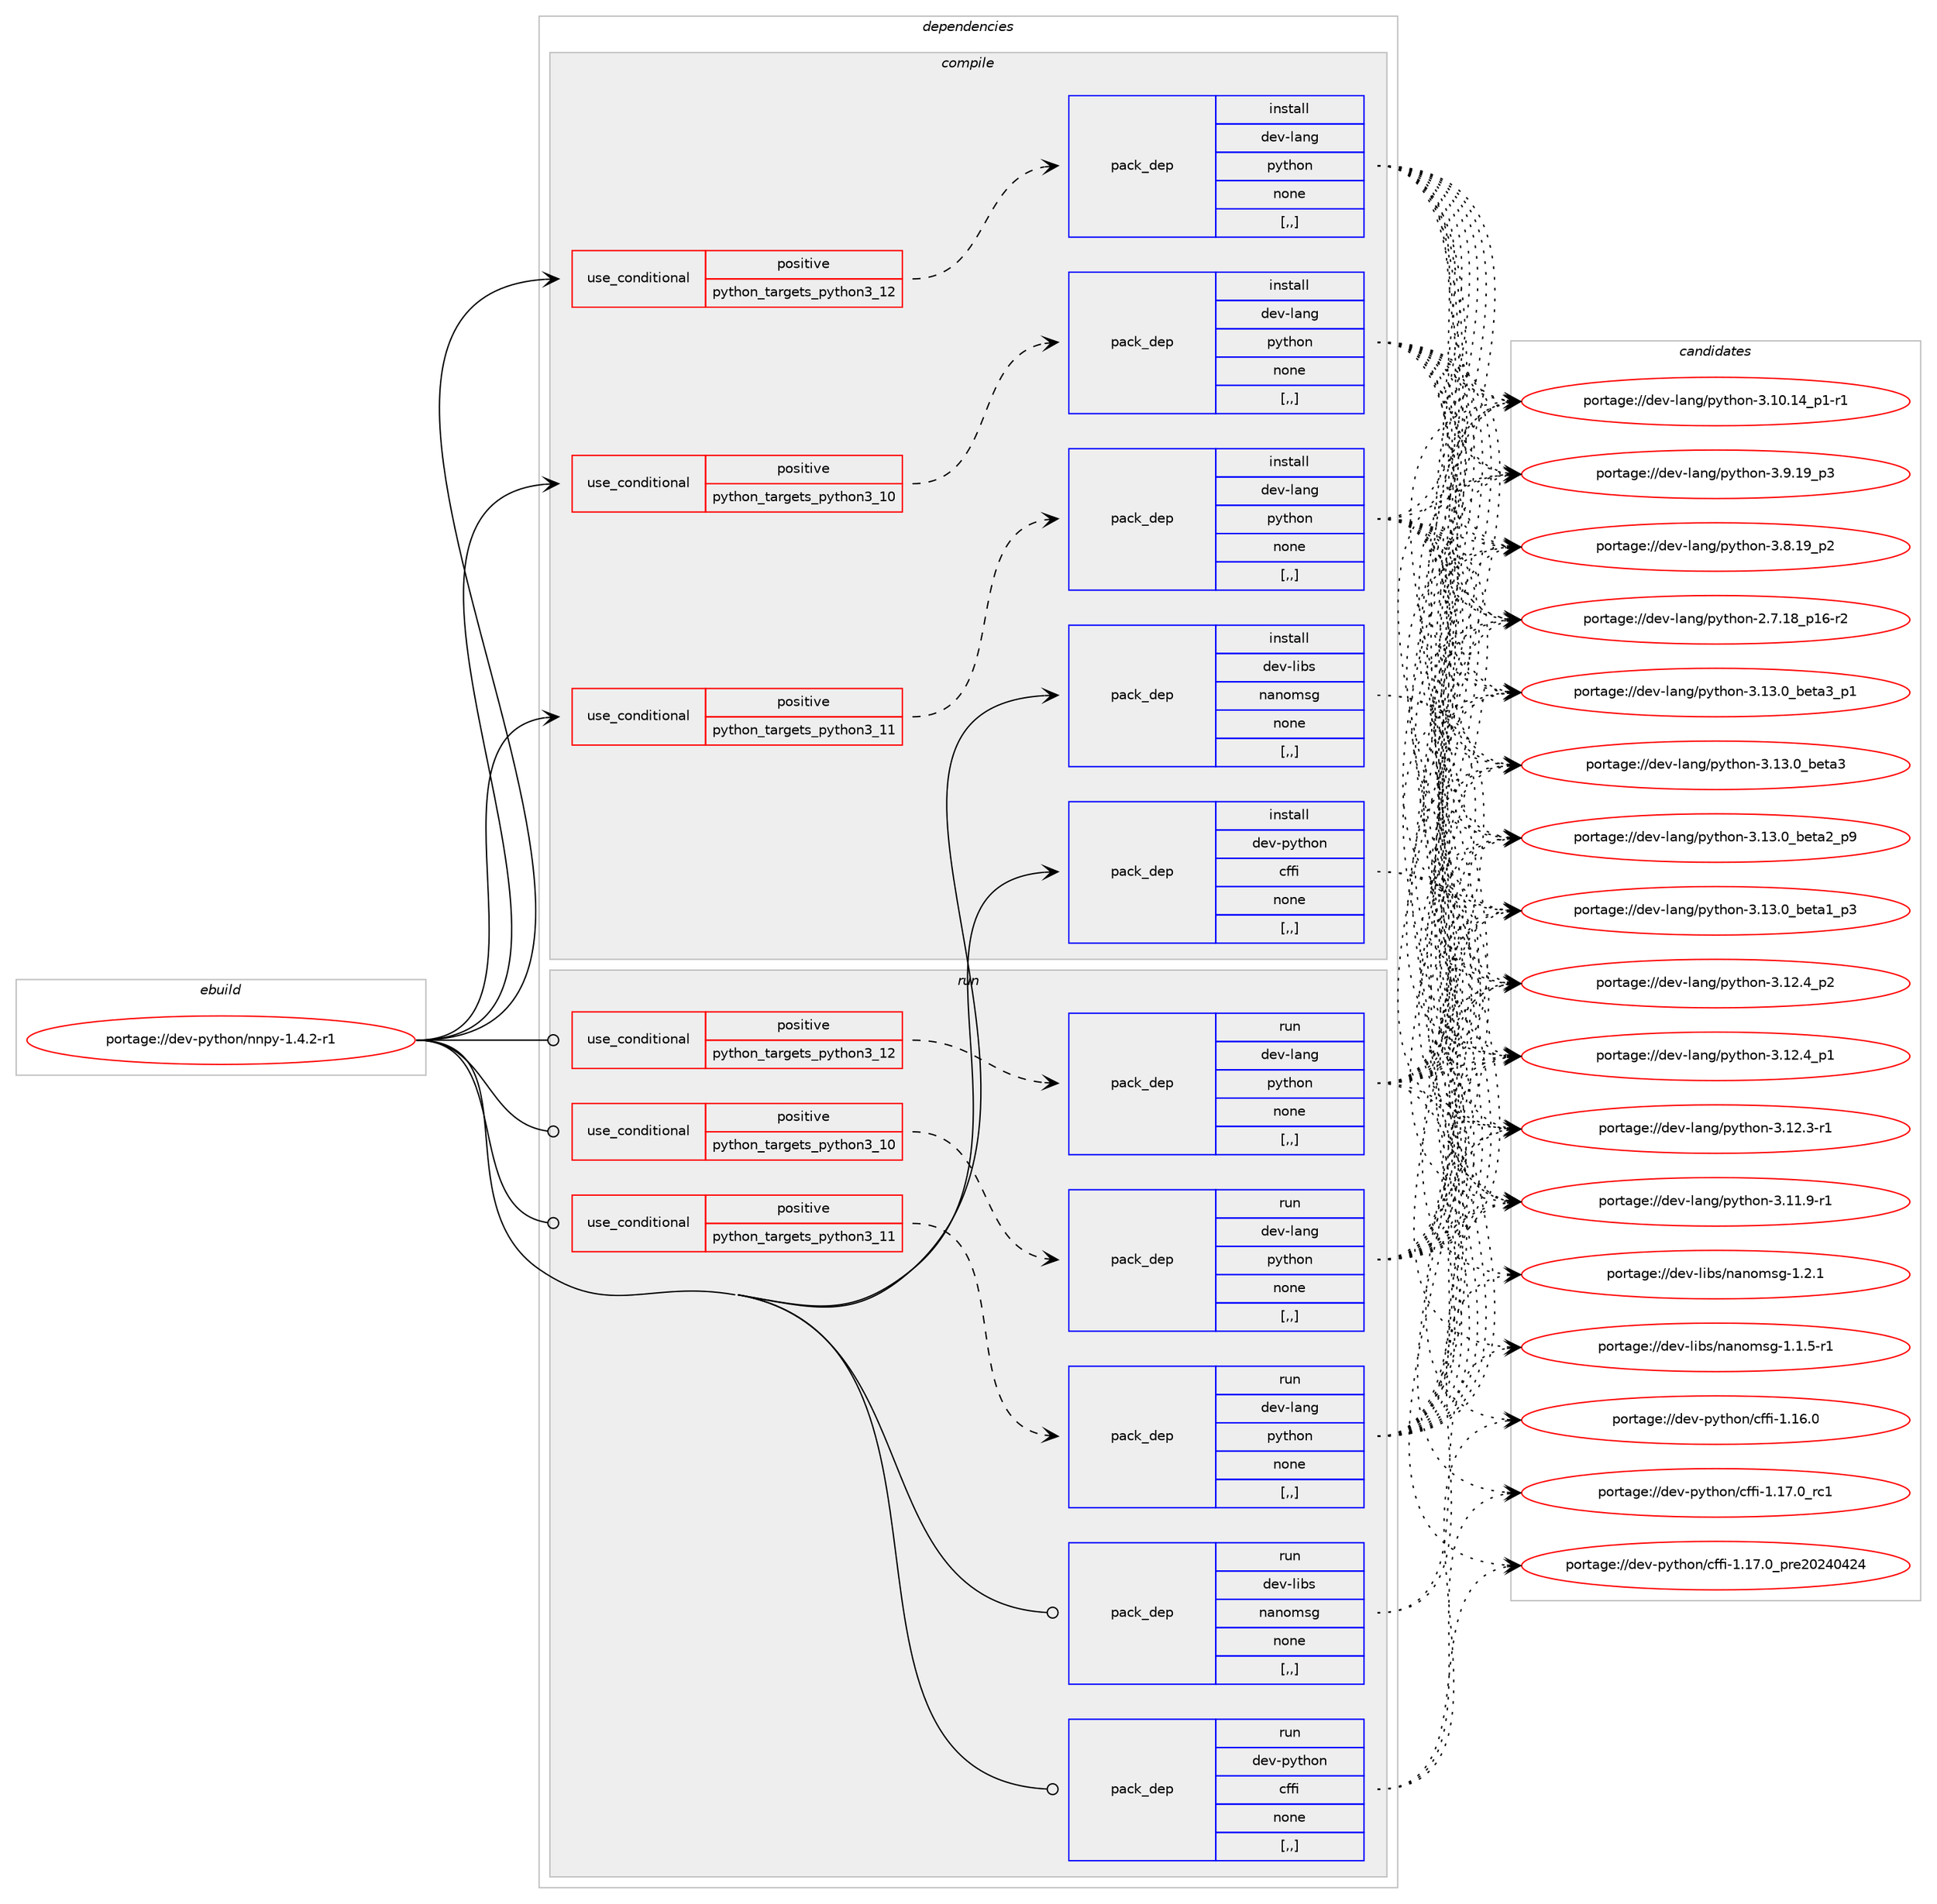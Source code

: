 digraph prolog {

# *************
# Graph options
# *************

newrank=true;
concentrate=true;
compound=true;
graph [rankdir=LR,fontname=Helvetica,fontsize=10,ranksep=1.5];#, ranksep=2.5, nodesep=0.2];
edge  [arrowhead=vee];
node  [fontname=Helvetica,fontsize=10];

# **********
# The ebuild
# **********

subgraph cluster_leftcol {
color=gray;
label=<<i>ebuild</i>>;
id [label="portage://dev-python/nnpy-1.4.2-r1", color=red, width=4, href="../dev-python/nnpy-1.4.2-r1.svg"];
}

# ****************
# The dependencies
# ****************

subgraph cluster_midcol {
color=gray;
label=<<i>dependencies</i>>;
subgraph cluster_compile {
fillcolor="#eeeeee";
style=filled;
label=<<i>compile</i>>;
subgraph cond35152 {
dependency152111 [label=<<TABLE BORDER="0" CELLBORDER="1" CELLSPACING="0" CELLPADDING="4"><TR><TD ROWSPAN="3" CELLPADDING="10">use_conditional</TD></TR><TR><TD>positive</TD></TR><TR><TD>python_targets_python3_10</TD></TR></TABLE>>, shape=none, color=red];
subgraph pack115710 {
dependency152112 [label=<<TABLE BORDER="0" CELLBORDER="1" CELLSPACING="0" CELLPADDING="4" WIDTH="220"><TR><TD ROWSPAN="6" CELLPADDING="30">pack_dep</TD></TR><TR><TD WIDTH="110">install</TD></TR><TR><TD>dev-lang</TD></TR><TR><TD>python</TD></TR><TR><TD>none</TD></TR><TR><TD>[,,]</TD></TR></TABLE>>, shape=none, color=blue];
}
dependency152111:e -> dependency152112:w [weight=20,style="dashed",arrowhead="vee"];
}
id:e -> dependency152111:w [weight=20,style="solid",arrowhead="vee"];
subgraph cond35153 {
dependency152113 [label=<<TABLE BORDER="0" CELLBORDER="1" CELLSPACING="0" CELLPADDING="4"><TR><TD ROWSPAN="3" CELLPADDING="10">use_conditional</TD></TR><TR><TD>positive</TD></TR><TR><TD>python_targets_python3_11</TD></TR></TABLE>>, shape=none, color=red];
subgraph pack115711 {
dependency152114 [label=<<TABLE BORDER="0" CELLBORDER="1" CELLSPACING="0" CELLPADDING="4" WIDTH="220"><TR><TD ROWSPAN="6" CELLPADDING="30">pack_dep</TD></TR><TR><TD WIDTH="110">install</TD></TR><TR><TD>dev-lang</TD></TR><TR><TD>python</TD></TR><TR><TD>none</TD></TR><TR><TD>[,,]</TD></TR></TABLE>>, shape=none, color=blue];
}
dependency152113:e -> dependency152114:w [weight=20,style="dashed",arrowhead="vee"];
}
id:e -> dependency152113:w [weight=20,style="solid",arrowhead="vee"];
subgraph cond35154 {
dependency152115 [label=<<TABLE BORDER="0" CELLBORDER="1" CELLSPACING="0" CELLPADDING="4"><TR><TD ROWSPAN="3" CELLPADDING="10">use_conditional</TD></TR><TR><TD>positive</TD></TR><TR><TD>python_targets_python3_12</TD></TR></TABLE>>, shape=none, color=red];
subgraph pack115712 {
dependency152116 [label=<<TABLE BORDER="0" CELLBORDER="1" CELLSPACING="0" CELLPADDING="4" WIDTH="220"><TR><TD ROWSPAN="6" CELLPADDING="30">pack_dep</TD></TR><TR><TD WIDTH="110">install</TD></TR><TR><TD>dev-lang</TD></TR><TR><TD>python</TD></TR><TR><TD>none</TD></TR><TR><TD>[,,]</TD></TR></TABLE>>, shape=none, color=blue];
}
dependency152115:e -> dependency152116:w [weight=20,style="dashed",arrowhead="vee"];
}
id:e -> dependency152115:w [weight=20,style="solid",arrowhead="vee"];
subgraph pack115713 {
dependency152117 [label=<<TABLE BORDER="0" CELLBORDER="1" CELLSPACING="0" CELLPADDING="4" WIDTH="220"><TR><TD ROWSPAN="6" CELLPADDING="30">pack_dep</TD></TR><TR><TD WIDTH="110">install</TD></TR><TR><TD>dev-libs</TD></TR><TR><TD>nanomsg</TD></TR><TR><TD>none</TD></TR><TR><TD>[,,]</TD></TR></TABLE>>, shape=none, color=blue];
}
id:e -> dependency152117:w [weight=20,style="solid",arrowhead="vee"];
subgraph pack115714 {
dependency152118 [label=<<TABLE BORDER="0" CELLBORDER="1" CELLSPACING="0" CELLPADDING="4" WIDTH="220"><TR><TD ROWSPAN="6" CELLPADDING="30">pack_dep</TD></TR><TR><TD WIDTH="110">install</TD></TR><TR><TD>dev-python</TD></TR><TR><TD>cffi</TD></TR><TR><TD>none</TD></TR><TR><TD>[,,]</TD></TR></TABLE>>, shape=none, color=blue];
}
id:e -> dependency152118:w [weight=20,style="solid",arrowhead="vee"];
}
subgraph cluster_compileandrun {
fillcolor="#eeeeee";
style=filled;
label=<<i>compile and run</i>>;
}
subgraph cluster_run {
fillcolor="#eeeeee";
style=filled;
label=<<i>run</i>>;
subgraph cond35155 {
dependency152119 [label=<<TABLE BORDER="0" CELLBORDER="1" CELLSPACING="0" CELLPADDING="4"><TR><TD ROWSPAN="3" CELLPADDING="10">use_conditional</TD></TR><TR><TD>positive</TD></TR><TR><TD>python_targets_python3_10</TD></TR></TABLE>>, shape=none, color=red];
subgraph pack115715 {
dependency152120 [label=<<TABLE BORDER="0" CELLBORDER="1" CELLSPACING="0" CELLPADDING="4" WIDTH="220"><TR><TD ROWSPAN="6" CELLPADDING="30">pack_dep</TD></TR><TR><TD WIDTH="110">run</TD></TR><TR><TD>dev-lang</TD></TR><TR><TD>python</TD></TR><TR><TD>none</TD></TR><TR><TD>[,,]</TD></TR></TABLE>>, shape=none, color=blue];
}
dependency152119:e -> dependency152120:w [weight=20,style="dashed",arrowhead="vee"];
}
id:e -> dependency152119:w [weight=20,style="solid",arrowhead="odot"];
subgraph cond35156 {
dependency152121 [label=<<TABLE BORDER="0" CELLBORDER="1" CELLSPACING="0" CELLPADDING="4"><TR><TD ROWSPAN="3" CELLPADDING="10">use_conditional</TD></TR><TR><TD>positive</TD></TR><TR><TD>python_targets_python3_11</TD></TR></TABLE>>, shape=none, color=red];
subgraph pack115716 {
dependency152122 [label=<<TABLE BORDER="0" CELLBORDER="1" CELLSPACING="0" CELLPADDING="4" WIDTH="220"><TR><TD ROWSPAN="6" CELLPADDING="30">pack_dep</TD></TR><TR><TD WIDTH="110">run</TD></TR><TR><TD>dev-lang</TD></TR><TR><TD>python</TD></TR><TR><TD>none</TD></TR><TR><TD>[,,]</TD></TR></TABLE>>, shape=none, color=blue];
}
dependency152121:e -> dependency152122:w [weight=20,style="dashed",arrowhead="vee"];
}
id:e -> dependency152121:w [weight=20,style="solid",arrowhead="odot"];
subgraph cond35157 {
dependency152123 [label=<<TABLE BORDER="0" CELLBORDER="1" CELLSPACING="0" CELLPADDING="4"><TR><TD ROWSPAN="3" CELLPADDING="10">use_conditional</TD></TR><TR><TD>positive</TD></TR><TR><TD>python_targets_python3_12</TD></TR></TABLE>>, shape=none, color=red];
subgraph pack115717 {
dependency152124 [label=<<TABLE BORDER="0" CELLBORDER="1" CELLSPACING="0" CELLPADDING="4" WIDTH="220"><TR><TD ROWSPAN="6" CELLPADDING="30">pack_dep</TD></TR><TR><TD WIDTH="110">run</TD></TR><TR><TD>dev-lang</TD></TR><TR><TD>python</TD></TR><TR><TD>none</TD></TR><TR><TD>[,,]</TD></TR></TABLE>>, shape=none, color=blue];
}
dependency152123:e -> dependency152124:w [weight=20,style="dashed",arrowhead="vee"];
}
id:e -> dependency152123:w [weight=20,style="solid",arrowhead="odot"];
subgraph pack115718 {
dependency152125 [label=<<TABLE BORDER="0" CELLBORDER="1" CELLSPACING="0" CELLPADDING="4" WIDTH="220"><TR><TD ROWSPAN="6" CELLPADDING="30">pack_dep</TD></TR><TR><TD WIDTH="110">run</TD></TR><TR><TD>dev-libs</TD></TR><TR><TD>nanomsg</TD></TR><TR><TD>none</TD></TR><TR><TD>[,,]</TD></TR></TABLE>>, shape=none, color=blue];
}
id:e -> dependency152125:w [weight=20,style="solid",arrowhead="odot"];
subgraph pack115719 {
dependency152126 [label=<<TABLE BORDER="0" CELLBORDER="1" CELLSPACING="0" CELLPADDING="4" WIDTH="220"><TR><TD ROWSPAN="6" CELLPADDING="30">pack_dep</TD></TR><TR><TD WIDTH="110">run</TD></TR><TR><TD>dev-python</TD></TR><TR><TD>cffi</TD></TR><TR><TD>none</TD></TR><TR><TD>[,,]</TD></TR></TABLE>>, shape=none, color=blue];
}
id:e -> dependency152126:w [weight=20,style="solid",arrowhead="odot"];
}
}

# **************
# The candidates
# **************

subgraph cluster_choices {
rank=same;
color=gray;
label=<<i>candidates</i>>;

subgraph choice115710 {
color=black;
nodesep=1;
choice10010111845108971101034711212111610411111045514649514648959810111697519511249 [label="portage://dev-lang/python-3.13.0_beta3_p1", color=red, width=4,href="../dev-lang/python-3.13.0_beta3_p1.svg"];
choice1001011184510897110103471121211161041111104551464951464895981011169751 [label="portage://dev-lang/python-3.13.0_beta3", color=red, width=4,href="../dev-lang/python-3.13.0_beta3.svg"];
choice10010111845108971101034711212111610411111045514649514648959810111697509511257 [label="portage://dev-lang/python-3.13.0_beta2_p9", color=red, width=4,href="../dev-lang/python-3.13.0_beta2_p9.svg"];
choice10010111845108971101034711212111610411111045514649514648959810111697499511251 [label="portage://dev-lang/python-3.13.0_beta1_p3", color=red, width=4,href="../dev-lang/python-3.13.0_beta1_p3.svg"];
choice100101118451089711010347112121116104111110455146495046529511250 [label="portage://dev-lang/python-3.12.4_p2", color=red, width=4,href="../dev-lang/python-3.12.4_p2.svg"];
choice100101118451089711010347112121116104111110455146495046529511249 [label="portage://dev-lang/python-3.12.4_p1", color=red, width=4,href="../dev-lang/python-3.12.4_p1.svg"];
choice100101118451089711010347112121116104111110455146495046514511449 [label="portage://dev-lang/python-3.12.3-r1", color=red, width=4,href="../dev-lang/python-3.12.3-r1.svg"];
choice100101118451089711010347112121116104111110455146494946574511449 [label="portage://dev-lang/python-3.11.9-r1", color=red, width=4,href="../dev-lang/python-3.11.9-r1.svg"];
choice100101118451089711010347112121116104111110455146494846495295112494511449 [label="portage://dev-lang/python-3.10.14_p1-r1", color=red, width=4,href="../dev-lang/python-3.10.14_p1-r1.svg"];
choice100101118451089711010347112121116104111110455146574649579511251 [label="portage://dev-lang/python-3.9.19_p3", color=red, width=4,href="../dev-lang/python-3.9.19_p3.svg"];
choice100101118451089711010347112121116104111110455146564649579511250 [label="portage://dev-lang/python-3.8.19_p2", color=red, width=4,href="../dev-lang/python-3.8.19_p2.svg"];
choice100101118451089711010347112121116104111110455046554649569511249544511450 [label="portage://dev-lang/python-2.7.18_p16-r2", color=red, width=4,href="../dev-lang/python-2.7.18_p16-r2.svg"];
dependency152112:e -> choice10010111845108971101034711212111610411111045514649514648959810111697519511249:w [style=dotted,weight="100"];
dependency152112:e -> choice1001011184510897110103471121211161041111104551464951464895981011169751:w [style=dotted,weight="100"];
dependency152112:e -> choice10010111845108971101034711212111610411111045514649514648959810111697509511257:w [style=dotted,weight="100"];
dependency152112:e -> choice10010111845108971101034711212111610411111045514649514648959810111697499511251:w [style=dotted,weight="100"];
dependency152112:e -> choice100101118451089711010347112121116104111110455146495046529511250:w [style=dotted,weight="100"];
dependency152112:e -> choice100101118451089711010347112121116104111110455146495046529511249:w [style=dotted,weight="100"];
dependency152112:e -> choice100101118451089711010347112121116104111110455146495046514511449:w [style=dotted,weight="100"];
dependency152112:e -> choice100101118451089711010347112121116104111110455146494946574511449:w [style=dotted,weight="100"];
dependency152112:e -> choice100101118451089711010347112121116104111110455146494846495295112494511449:w [style=dotted,weight="100"];
dependency152112:e -> choice100101118451089711010347112121116104111110455146574649579511251:w [style=dotted,weight="100"];
dependency152112:e -> choice100101118451089711010347112121116104111110455146564649579511250:w [style=dotted,weight="100"];
dependency152112:e -> choice100101118451089711010347112121116104111110455046554649569511249544511450:w [style=dotted,weight="100"];
}
subgraph choice115711 {
color=black;
nodesep=1;
choice10010111845108971101034711212111610411111045514649514648959810111697519511249 [label="portage://dev-lang/python-3.13.0_beta3_p1", color=red, width=4,href="../dev-lang/python-3.13.0_beta3_p1.svg"];
choice1001011184510897110103471121211161041111104551464951464895981011169751 [label="portage://dev-lang/python-3.13.0_beta3", color=red, width=4,href="../dev-lang/python-3.13.0_beta3.svg"];
choice10010111845108971101034711212111610411111045514649514648959810111697509511257 [label="portage://dev-lang/python-3.13.0_beta2_p9", color=red, width=4,href="../dev-lang/python-3.13.0_beta2_p9.svg"];
choice10010111845108971101034711212111610411111045514649514648959810111697499511251 [label="portage://dev-lang/python-3.13.0_beta1_p3", color=red, width=4,href="../dev-lang/python-3.13.0_beta1_p3.svg"];
choice100101118451089711010347112121116104111110455146495046529511250 [label="portage://dev-lang/python-3.12.4_p2", color=red, width=4,href="../dev-lang/python-3.12.4_p2.svg"];
choice100101118451089711010347112121116104111110455146495046529511249 [label="portage://dev-lang/python-3.12.4_p1", color=red, width=4,href="../dev-lang/python-3.12.4_p1.svg"];
choice100101118451089711010347112121116104111110455146495046514511449 [label="portage://dev-lang/python-3.12.3-r1", color=red, width=4,href="../dev-lang/python-3.12.3-r1.svg"];
choice100101118451089711010347112121116104111110455146494946574511449 [label="portage://dev-lang/python-3.11.9-r1", color=red, width=4,href="../dev-lang/python-3.11.9-r1.svg"];
choice100101118451089711010347112121116104111110455146494846495295112494511449 [label="portage://dev-lang/python-3.10.14_p1-r1", color=red, width=4,href="../dev-lang/python-3.10.14_p1-r1.svg"];
choice100101118451089711010347112121116104111110455146574649579511251 [label="portage://dev-lang/python-3.9.19_p3", color=red, width=4,href="../dev-lang/python-3.9.19_p3.svg"];
choice100101118451089711010347112121116104111110455146564649579511250 [label="portage://dev-lang/python-3.8.19_p2", color=red, width=4,href="../dev-lang/python-3.8.19_p2.svg"];
choice100101118451089711010347112121116104111110455046554649569511249544511450 [label="portage://dev-lang/python-2.7.18_p16-r2", color=red, width=4,href="../dev-lang/python-2.7.18_p16-r2.svg"];
dependency152114:e -> choice10010111845108971101034711212111610411111045514649514648959810111697519511249:w [style=dotted,weight="100"];
dependency152114:e -> choice1001011184510897110103471121211161041111104551464951464895981011169751:w [style=dotted,weight="100"];
dependency152114:e -> choice10010111845108971101034711212111610411111045514649514648959810111697509511257:w [style=dotted,weight="100"];
dependency152114:e -> choice10010111845108971101034711212111610411111045514649514648959810111697499511251:w [style=dotted,weight="100"];
dependency152114:e -> choice100101118451089711010347112121116104111110455146495046529511250:w [style=dotted,weight="100"];
dependency152114:e -> choice100101118451089711010347112121116104111110455146495046529511249:w [style=dotted,weight="100"];
dependency152114:e -> choice100101118451089711010347112121116104111110455146495046514511449:w [style=dotted,weight="100"];
dependency152114:e -> choice100101118451089711010347112121116104111110455146494946574511449:w [style=dotted,weight="100"];
dependency152114:e -> choice100101118451089711010347112121116104111110455146494846495295112494511449:w [style=dotted,weight="100"];
dependency152114:e -> choice100101118451089711010347112121116104111110455146574649579511251:w [style=dotted,weight="100"];
dependency152114:e -> choice100101118451089711010347112121116104111110455146564649579511250:w [style=dotted,weight="100"];
dependency152114:e -> choice100101118451089711010347112121116104111110455046554649569511249544511450:w [style=dotted,weight="100"];
}
subgraph choice115712 {
color=black;
nodesep=1;
choice10010111845108971101034711212111610411111045514649514648959810111697519511249 [label="portage://dev-lang/python-3.13.0_beta3_p1", color=red, width=4,href="../dev-lang/python-3.13.0_beta3_p1.svg"];
choice1001011184510897110103471121211161041111104551464951464895981011169751 [label="portage://dev-lang/python-3.13.0_beta3", color=red, width=4,href="../dev-lang/python-3.13.0_beta3.svg"];
choice10010111845108971101034711212111610411111045514649514648959810111697509511257 [label="portage://dev-lang/python-3.13.0_beta2_p9", color=red, width=4,href="../dev-lang/python-3.13.0_beta2_p9.svg"];
choice10010111845108971101034711212111610411111045514649514648959810111697499511251 [label="portage://dev-lang/python-3.13.0_beta1_p3", color=red, width=4,href="../dev-lang/python-3.13.0_beta1_p3.svg"];
choice100101118451089711010347112121116104111110455146495046529511250 [label="portage://dev-lang/python-3.12.4_p2", color=red, width=4,href="../dev-lang/python-3.12.4_p2.svg"];
choice100101118451089711010347112121116104111110455146495046529511249 [label="portage://dev-lang/python-3.12.4_p1", color=red, width=4,href="../dev-lang/python-3.12.4_p1.svg"];
choice100101118451089711010347112121116104111110455146495046514511449 [label="portage://dev-lang/python-3.12.3-r1", color=red, width=4,href="../dev-lang/python-3.12.3-r1.svg"];
choice100101118451089711010347112121116104111110455146494946574511449 [label="portage://dev-lang/python-3.11.9-r1", color=red, width=4,href="../dev-lang/python-3.11.9-r1.svg"];
choice100101118451089711010347112121116104111110455146494846495295112494511449 [label="portage://dev-lang/python-3.10.14_p1-r1", color=red, width=4,href="../dev-lang/python-3.10.14_p1-r1.svg"];
choice100101118451089711010347112121116104111110455146574649579511251 [label="portage://dev-lang/python-3.9.19_p3", color=red, width=4,href="../dev-lang/python-3.9.19_p3.svg"];
choice100101118451089711010347112121116104111110455146564649579511250 [label="portage://dev-lang/python-3.8.19_p2", color=red, width=4,href="../dev-lang/python-3.8.19_p2.svg"];
choice100101118451089711010347112121116104111110455046554649569511249544511450 [label="portage://dev-lang/python-2.7.18_p16-r2", color=red, width=4,href="../dev-lang/python-2.7.18_p16-r2.svg"];
dependency152116:e -> choice10010111845108971101034711212111610411111045514649514648959810111697519511249:w [style=dotted,weight="100"];
dependency152116:e -> choice1001011184510897110103471121211161041111104551464951464895981011169751:w [style=dotted,weight="100"];
dependency152116:e -> choice10010111845108971101034711212111610411111045514649514648959810111697509511257:w [style=dotted,weight="100"];
dependency152116:e -> choice10010111845108971101034711212111610411111045514649514648959810111697499511251:w [style=dotted,weight="100"];
dependency152116:e -> choice100101118451089711010347112121116104111110455146495046529511250:w [style=dotted,weight="100"];
dependency152116:e -> choice100101118451089711010347112121116104111110455146495046529511249:w [style=dotted,weight="100"];
dependency152116:e -> choice100101118451089711010347112121116104111110455146495046514511449:w [style=dotted,weight="100"];
dependency152116:e -> choice100101118451089711010347112121116104111110455146494946574511449:w [style=dotted,weight="100"];
dependency152116:e -> choice100101118451089711010347112121116104111110455146494846495295112494511449:w [style=dotted,weight="100"];
dependency152116:e -> choice100101118451089711010347112121116104111110455146574649579511251:w [style=dotted,weight="100"];
dependency152116:e -> choice100101118451089711010347112121116104111110455146564649579511250:w [style=dotted,weight="100"];
dependency152116:e -> choice100101118451089711010347112121116104111110455046554649569511249544511450:w [style=dotted,weight="100"];
}
subgraph choice115713 {
color=black;
nodesep=1;
choice10010111845108105981154711097110111109115103454946504649 [label="portage://dev-libs/nanomsg-1.2.1", color=red, width=4,href="../dev-libs/nanomsg-1.2.1.svg"];
choice100101118451081059811547110971101111091151034549464946534511449 [label="portage://dev-libs/nanomsg-1.1.5-r1", color=red, width=4,href="../dev-libs/nanomsg-1.1.5-r1.svg"];
dependency152117:e -> choice10010111845108105981154711097110111109115103454946504649:w [style=dotted,weight="100"];
dependency152117:e -> choice100101118451081059811547110971101111091151034549464946534511449:w [style=dotted,weight="100"];
}
subgraph choice115714 {
color=black;
nodesep=1;
choice10010111845112121116104111110479910210210545494649554648951149949 [label="portage://dev-python/cffi-1.17.0_rc1", color=red, width=4,href="../dev-python/cffi-1.17.0_rc1.svg"];
choice10010111845112121116104111110479910210210545494649554648951121141015048505248525052 [label="portage://dev-python/cffi-1.17.0_pre20240424", color=red, width=4,href="../dev-python/cffi-1.17.0_pre20240424.svg"];
choice10010111845112121116104111110479910210210545494649544648 [label="portage://dev-python/cffi-1.16.0", color=red, width=4,href="../dev-python/cffi-1.16.0.svg"];
dependency152118:e -> choice10010111845112121116104111110479910210210545494649554648951149949:w [style=dotted,weight="100"];
dependency152118:e -> choice10010111845112121116104111110479910210210545494649554648951121141015048505248525052:w [style=dotted,weight="100"];
dependency152118:e -> choice10010111845112121116104111110479910210210545494649544648:w [style=dotted,weight="100"];
}
subgraph choice115715 {
color=black;
nodesep=1;
choice10010111845108971101034711212111610411111045514649514648959810111697519511249 [label="portage://dev-lang/python-3.13.0_beta3_p1", color=red, width=4,href="../dev-lang/python-3.13.0_beta3_p1.svg"];
choice1001011184510897110103471121211161041111104551464951464895981011169751 [label="portage://dev-lang/python-3.13.0_beta3", color=red, width=4,href="../dev-lang/python-3.13.0_beta3.svg"];
choice10010111845108971101034711212111610411111045514649514648959810111697509511257 [label="portage://dev-lang/python-3.13.0_beta2_p9", color=red, width=4,href="../dev-lang/python-3.13.0_beta2_p9.svg"];
choice10010111845108971101034711212111610411111045514649514648959810111697499511251 [label="portage://dev-lang/python-3.13.0_beta1_p3", color=red, width=4,href="../dev-lang/python-3.13.0_beta1_p3.svg"];
choice100101118451089711010347112121116104111110455146495046529511250 [label="portage://dev-lang/python-3.12.4_p2", color=red, width=4,href="../dev-lang/python-3.12.4_p2.svg"];
choice100101118451089711010347112121116104111110455146495046529511249 [label="portage://dev-lang/python-3.12.4_p1", color=red, width=4,href="../dev-lang/python-3.12.4_p1.svg"];
choice100101118451089711010347112121116104111110455146495046514511449 [label="portage://dev-lang/python-3.12.3-r1", color=red, width=4,href="../dev-lang/python-3.12.3-r1.svg"];
choice100101118451089711010347112121116104111110455146494946574511449 [label="portage://dev-lang/python-3.11.9-r1", color=red, width=4,href="../dev-lang/python-3.11.9-r1.svg"];
choice100101118451089711010347112121116104111110455146494846495295112494511449 [label="portage://dev-lang/python-3.10.14_p1-r1", color=red, width=4,href="../dev-lang/python-3.10.14_p1-r1.svg"];
choice100101118451089711010347112121116104111110455146574649579511251 [label="portage://dev-lang/python-3.9.19_p3", color=red, width=4,href="../dev-lang/python-3.9.19_p3.svg"];
choice100101118451089711010347112121116104111110455146564649579511250 [label="portage://dev-lang/python-3.8.19_p2", color=red, width=4,href="../dev-lang/python-3.8.19_p2.svg"];
choice100101118451089711010347112121116104111110455046554649569511249544511450 [label="portage://dev-lang/python-2.7.18_p16-r2", color=red, width=4,href="../dev-lang/python-2.7.18_p16-r2.svg"];
dependency152120:e -> choice10010111845108971101034711212111610411111045514649514648959810111697519511249:w [style=dotted,weight="100"];
dependency152120:e -> choice1001011184510897110103471121211161041111104551464951464895981011169751:w [style=dotted,weight="100"];
dependency152120:e -> choice10010111845108971101034711212111610411111045514649514648959810111697509511257:w [style=dotted,weight="100"];
dependency152120:e -> choice10010111845108971101034711212111610411111045514649514648959810111697499511251:w [style=dotted,weight="100"];
dependency152120:e -> choice100101118451089711010347112121116104111110455146495046529511250:w [style=dotted,weight="100"];
dependency152120:e -> choice100101118451089711010347112121116104111110455146495046529511249:w [style=dotted,weight="100"];
dependency152120:e -> choice100101118451089711010347112121116104111110455146495046514511449:w [style=dotted,weight="100"];
dependency152120:e -> choice100101118451089711010347112121116104111110455146494946574511449:w [style=dotted,weight="100"];
dependency152120:e -> choice100101118451089711010347112121116104111110455146494846495295112494511449:w [style=dotted,weight="100"];
dependency152120:e -> choice100101118451089711010347112121116104111110455146574649579511251:w [style=dotted,weight="100"];
dependency152120:e -> choice100101118451089711010347112121116104111110455146564649579511250:w [style=dotted,weight="100"];
dependency152120:e -> choice100101118451089711010347112121116104111110455046554649569511249544511450:w [style=dotted,weight="100"];
}
subgraph choice115716 {
color=black;
nodesep=1;
choice10010111845108971101034711212111610411111045514649514648959810111697519511249 [label="portage://dev-lang/python-3.13.0_beta3_p1", color=red, width=4,href="../dev-lang/python-3.13.0_beta3_p1.svg"];
choice1001011184510897110103471121211161041111104551464951464895981011169751 [label="portage://dev-lang/python-3.13.0_beta3", color=red, width=4,href="../dev-lang/python-3.13.0_beta3.svg"];
choice10010111845108971101034711212111610411111045514649514648959810111697509511257 [label="portage://dev-lang/python-3.13.0_beta2_p9", color=red, width=4,href="../dev-lang/python-3.13.0_beta2_p9.svg"];
choice10010111845108971101034711212111610411111045514649514648959810111697499511251 [label="portage://dev-lang/python-3.13.0_beta1_p3", color=red, width=4,href="../dev-lang/python-3.13.0_beta1_p3.svg"];
choice100101118451089711010347112121116104111110455146495046529511250 [label="portage://dev-lang/python-3.12.4_p2", color=red, width=4,href="../dev-lang/python-3.12.4_p2.svg"];
choice100101118451089711010347112121116104111110455146495046529511249 [label="portage://dev-lang/python-3.12.4_p1", color=red, width=4,href="../dev-lang/python-3.12.4_p1.svg"];
choice100101118451089711010347112121116104111110455146495046514511449 [label="portage://dev-lang/python-3.12.3-r1", color=red, width=4,href="../dev-lang/python-3.12.3-r1.svg"];
choice100101118451089711010347112121116104111110455146494946574511449 [label="portage://dev-lang/python-3.11.9-r1", color=red, width=4,href="../dev-lang/python-3.11.9-r1.svg"];
choice100101118451089711010347112121116104111110455146494846495295112494511449 [label="portage://dev-lang/python-3.10.14_p1-r1", color=red, width=4,href="../dev-lang/python-3.10.14_p1-r1.svg"];
choice100101118451089711010347112121116104111110455146574649579511251 [label="portage://dev-lang/python-3.9.19_p3", color=red, width=4,href="../dev-lang/python-3.9.19_p3.svg"];
choice100101118451089711010347112121116104111110455146564649579511250 [label="portage://dev-lang/python-3.8.19_p2", color=red, width=4,href="../dev-lang/python-3.8.19_p2.svg"];
choice100101118451089711010347112121116104111110455046554649569511249544511450 [label="portage://dev-lang/python-2.7.18_p16-r2", color=red, width=4,href="../dev-lang/python-2.7.18_p16-r2.svg"];
dependency152122:e -> choice10010111845108971101034711212111610411111045514649514648959810111697519511249:w [style=dotted,weight="100"];
dependency152122:e -> choice1001011184510897110103471121211161041111104551464951464895981011169751:w [style=dotted,weight="100"];
dependency152122:e -> choice10010111845108971101034711212111610411111045514649514648959810111697509511257:w [style=dotted,weight="100"];
dependency152122:e -> choice10010111845108971101034711212111610411111045514649514648959810111697499511251:w [style=dotted,weight="100"];
dependency152122:e -> choice100101118451089711010347112121116104111110455146495046529511250:w [style=dotted,weight="100"];
dependency152122:e -> choice100101118451089711010347112121116104111110455146495046529511249:w [style=dotted,weight="100"];
dependency152122:e -> choice100101118451089711010347112121116104111110455146495046514511449:w [style=dotted,weight="100"];
dependency152122:e -> choice100101118451089711010347112121116104111110455146494946574511449:w [style=dotted,weight="100"];
dependency152122:e -> choice100101118451089711010347112121116104111110455146494846495295112494511449:w [style=dotted,weight="100"];
dependency152122:e -> choice100101118451089711010347112121116104111110455146574649579511251:w [style=dotted,weight="100"];
dependency152122:e -> choice100101118451089711010347112121116104111110455146564649579511250:w [style=dotted,weight="100"];
dependency152122:e -> choice100101118451089711010347112121116104111110455046554649569511249544511450:w [style=dotted,weight="100"];
}
subgraph choice115717 {
color=black;
nodesep=1;
choice10010111845108971101034711212111610411111045514649514648959810111697519511249 [label="portage://dev-lang/python-3.13.0_beta3_p1", color=red, width=4,href="../dev-lang/python-3.13.0_beta3_p1.svg"];
choice1001011184510897110103471121211161041111104551464951464895981011169751 [label="portage://dev-lang/python-3.13.0_beta3", color=red, width=4,href="../dev-lang/python-3.13.0_beta3.svg"];
choice10010111845108971101034711212111610411111045514649514648959810111697509511257 [label="portage://dev-lang/python-3.13.0_beta2_p9", color=red, width=4,href="../dev-lang/python-3.13.0_beta2_p9.svg"];
choice10010111845108971101034711212111610411111045514649514648959810111697499511251 [label="portage://dev-lang/python-3.13.0_beta1_p3", color=red, width=4,href="../dev-lang/python-3.13.0_beta1_p3.svg"];
choice100101118451089711010347112121116104111110455146495046529511250 [label="portage://dev-lang/python-3.12.4_p2", color=red, width=4,href="../dev-lang/python-3.12.4_p2.svg"];
choice100101118451089711010347112121116104111110455146495046529511249 [label="portage://dev-lang/python-3.12.4_p1", color=red, width=4,href="../dev-lang/python-3.12.4_p1.svg"];
choice100101118451089711010347112121116104111110455146495046514511449 [label="portage://dev-lang/python-3.12.3-r1", color=red, width=4,href="../dev-lang/python-3.12.3-r1.svg"];
choice100101118451089711010347112121116104111110455146494946574511449 [label="portage://dev-lang/python-3.11.9-r1", color=red, width=4,href="../dev-lang/python-3.11.9-r1.svg"];
choice100101118451089711010347112121116104111110455146494846495295112494511449 [label="portage://dev-lang/python-3.10.14_p1-r1", color=red, width=4,href="../dev-lang/python-3.10.14_p1-r1.svg"];
choice100101118451089711010347112121116104111110455146574649579511251 [label="portage://dev-lang/python-3.9.19_p3", color=red, width=4,href="../dev-lang/python-3.9.19_p3.svg"];
choice100101118451089711010347112121116104111110455146564649579511250 [label="portage://dev-lang/python-3.8.19_p2", color=red, width=4,href="../dev-lang/python-3.8.19_p2.svg"];
choice100101118451089711010347112121116104111110455046554649569511249544511450 [label="portage://dev-lang/python-2.7.18_p16-r2", color=red, width=4,href="../dev-lang/python-2.7.18_p16-r2.svg"];
dependency152124:e -> choice10010111845108971101034711212111610411111045514649514648959810111697519511249:w [style=dotted,weight="100"];
dependency152124:e -> choice1001011184510897110103471121211161041111104551464951464895981011169751:w [style=dotted,weight="100"];
dependency152124:e -> choice10010111845108971101034711212111610411111045514649514648959810111697509511257:w [style=dotted,weight="100"];
dependency152124:e -> choice10010111845108971101034711212111610411111045514649514648959810111697499511251:w [style=dotted,weight="100"];
dependency152124:e -> choice100101118451089711010347112121116104111110455146495046529511250:w [style=dotted,weight="100"];
dependency152124:e -> choice100101118451089711010347112121116104111110455146495046529511249:w [style=dotted,weight="100"];
dependency152124:e -> choice100101118451089711010347112121116104111110455146495046514511449:w [style=dotted,weight="100"];
dependency152124:e -> choice100101118451089711010347112121116104111110455146494946574511449:w [style=dotted,weight="100"];
dependency152124:e -> choice100101118451089711010347112121116104111110455146494846495295112494511449:w [style=dotted,weight="100"];
dependency152124:e -> choice100101118451089711010347112121116104111110455146574649579511251:w [style=dotted,weight="100"];
dependency152124:e -> choice100101118451089711010347112121116104111110455146564649579511250:w [style=dotted,weight="100"];
dependency152124:e -> choice100101118451089711010347112121116104111110455046554649569511249544511450:w [style=dotted,weight="100"];
}
subgraph choice115718 {
color=black;
nodesep=1;
choice10010111845108105981154711097110111109115103454946504649 [label="portage://dev-libs/nanomsg-1.2.1", color=red, width=4,href="../dev-libs/nanomsg-1.2.1.svg"];
choice100101118451081059811547110971101111091151034549464946534511449 [label="portage://dev-libs/nanomsg-1.1.5-r1", color=red, width=4,href="../dev-libs/nanomsg-1.1.5-r1.svg"];
dependency152125:e -> choice10010111845108105981154711097110111109115103454946504649:w [style=dotted,weight="100"];
dependency152125:e -> choice100101118451081059811547110971101111091151034549464946534511449:w [style=dotted,weight="100"];
}
subgraph choice115719 {
color=black;
nodesep=1;
choice10010111845112121116104111110479910210210545494649554648951149949 [label="portage://dev-python/cffi-1.17.0_rc1", color=red, width=4,href="../dev-python/cffi-1.17.0_rc1.svg"];
choice10010111845112121116104111110479910210210545494649554648951121141015048505248525052 [label="portage://dev-python/cffi-1.17.0_pre20240424", color=red, width=4,href="../dev-python/cffi-1.17.0_pre20240424.svg"];
choice10010111845112121116104111110479910210210545494649544648 [label="portage://dev-python/cffi-1.16.0", color=red, width=4,href="../dev-python/cffi-1.16.0.svg"];
dependency152126:e -> choice10010111845112121116104111110479910210210545494649554648951149949:w [style=dotted,weight="100"];
dependency152126:e -> choice10010111845112121116104111110479910210210545494649554648951121141015048505248525052:w [style=dotted,weight="100"];
dependency152126:e -> choice10010111845112121116104111110479910210210545494649544648:w [style=dotted,weight="100"];
}
}

}
